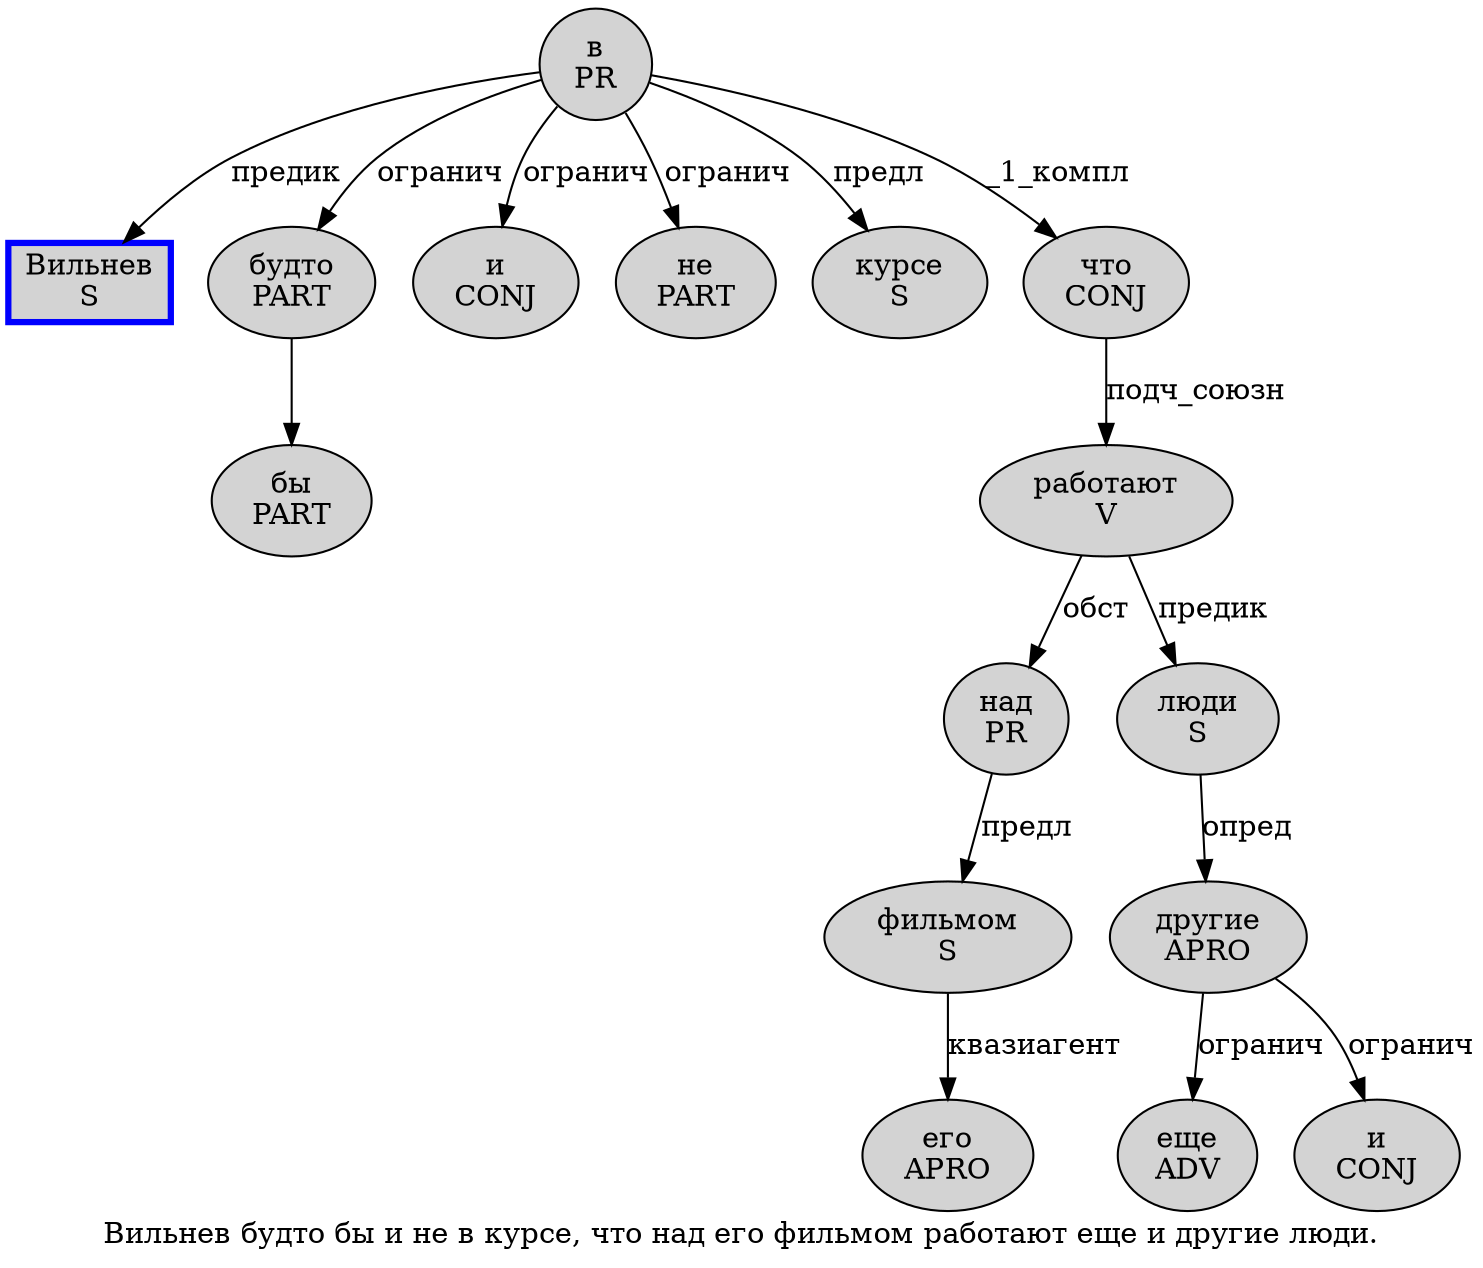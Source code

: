digraph SENTENCE_2594 {
	graph [label="Вильнев будто бы и не в курсе, что над его фильмом работают еще и другие люди."]
	node [style=filled]
		0 [label="Вильнев
S" color=blue fillcolor=lightgray penwidth=3 shape=box]
		1 [label="будто
PART" color="" fillcolor=lightgray penwidth=1 shape=ellipse]
		2 [label="бы
PART" color="" fillcolor=lightgray penwidth=1 shape=ellipse]
		3 [label="и
CONJ" color="" fillcolor=lightgray penwidth=1 shape=ellipse]
		4 [label="не
PART" color="" fillcolor=lightgray penwidth=1 shape=ellipse]
		5 [label="в
PR" color="" fillcolor=lightgray penwidth=1 shape=ellipse]
		6 [label="курсе
S" color="" fillcolor=lightgray penwidth=1 shape=ellipse]
		8 [label="что
CONJ" color="" fillcolor=lightgray penwidth=1 shape=ellipse]
		9 [label="над
PR" color="" fillcolor=lightgray penwidth=1 shape=ellipse]
		10 [label="его
APRO" color="" fillcolor=lightgray penwidth=1 shape=ellipse]
		11 [label="фильмом
S" color="" fillcolor=lightgray penwidth=1 shape=ellipse]
		12 [label="работают
V" color="" fillcolor=lightgray penwidth=1 shape=ellipse]
		13 [label="еще
ADV" color="" fillcolor=lightgray penwidth=1 shape=ellipse]
		14 [label="и
CONJ" color="" fillcolor=lightgray penwidth=1 shape=ellipse]
		15 [label="другие
APRO" color="" fillcolor=lightgray penwidth=1 shape=ellipse]
		16 [label="люди
S" color="" fillcolor=lightgray penwidth=1 shape=ellipse]
			8 -> 12 [label="подч_союзн"]
			1 -> 2
			12 -> 9 [label="обст"]
			12 -> 16 [label="предик"]
			11 -> 10 [label="квазиагент"]
			5 -> 0 [label="предик"]
			5 -> 1 [label="огранич"]
			5 -> 3 [label="огранич"]
			5 -> 4 [label="огранич"]
			5 -> 6 [label="предл"]
			5 -> 8 [label="_1_компл"]
			9 -> 11 [label="предл"]
			16 -> 15 [label="опред"]
			15 -> 13 [label="огранич"]
			15 -> 14 [label="огранич"]
}